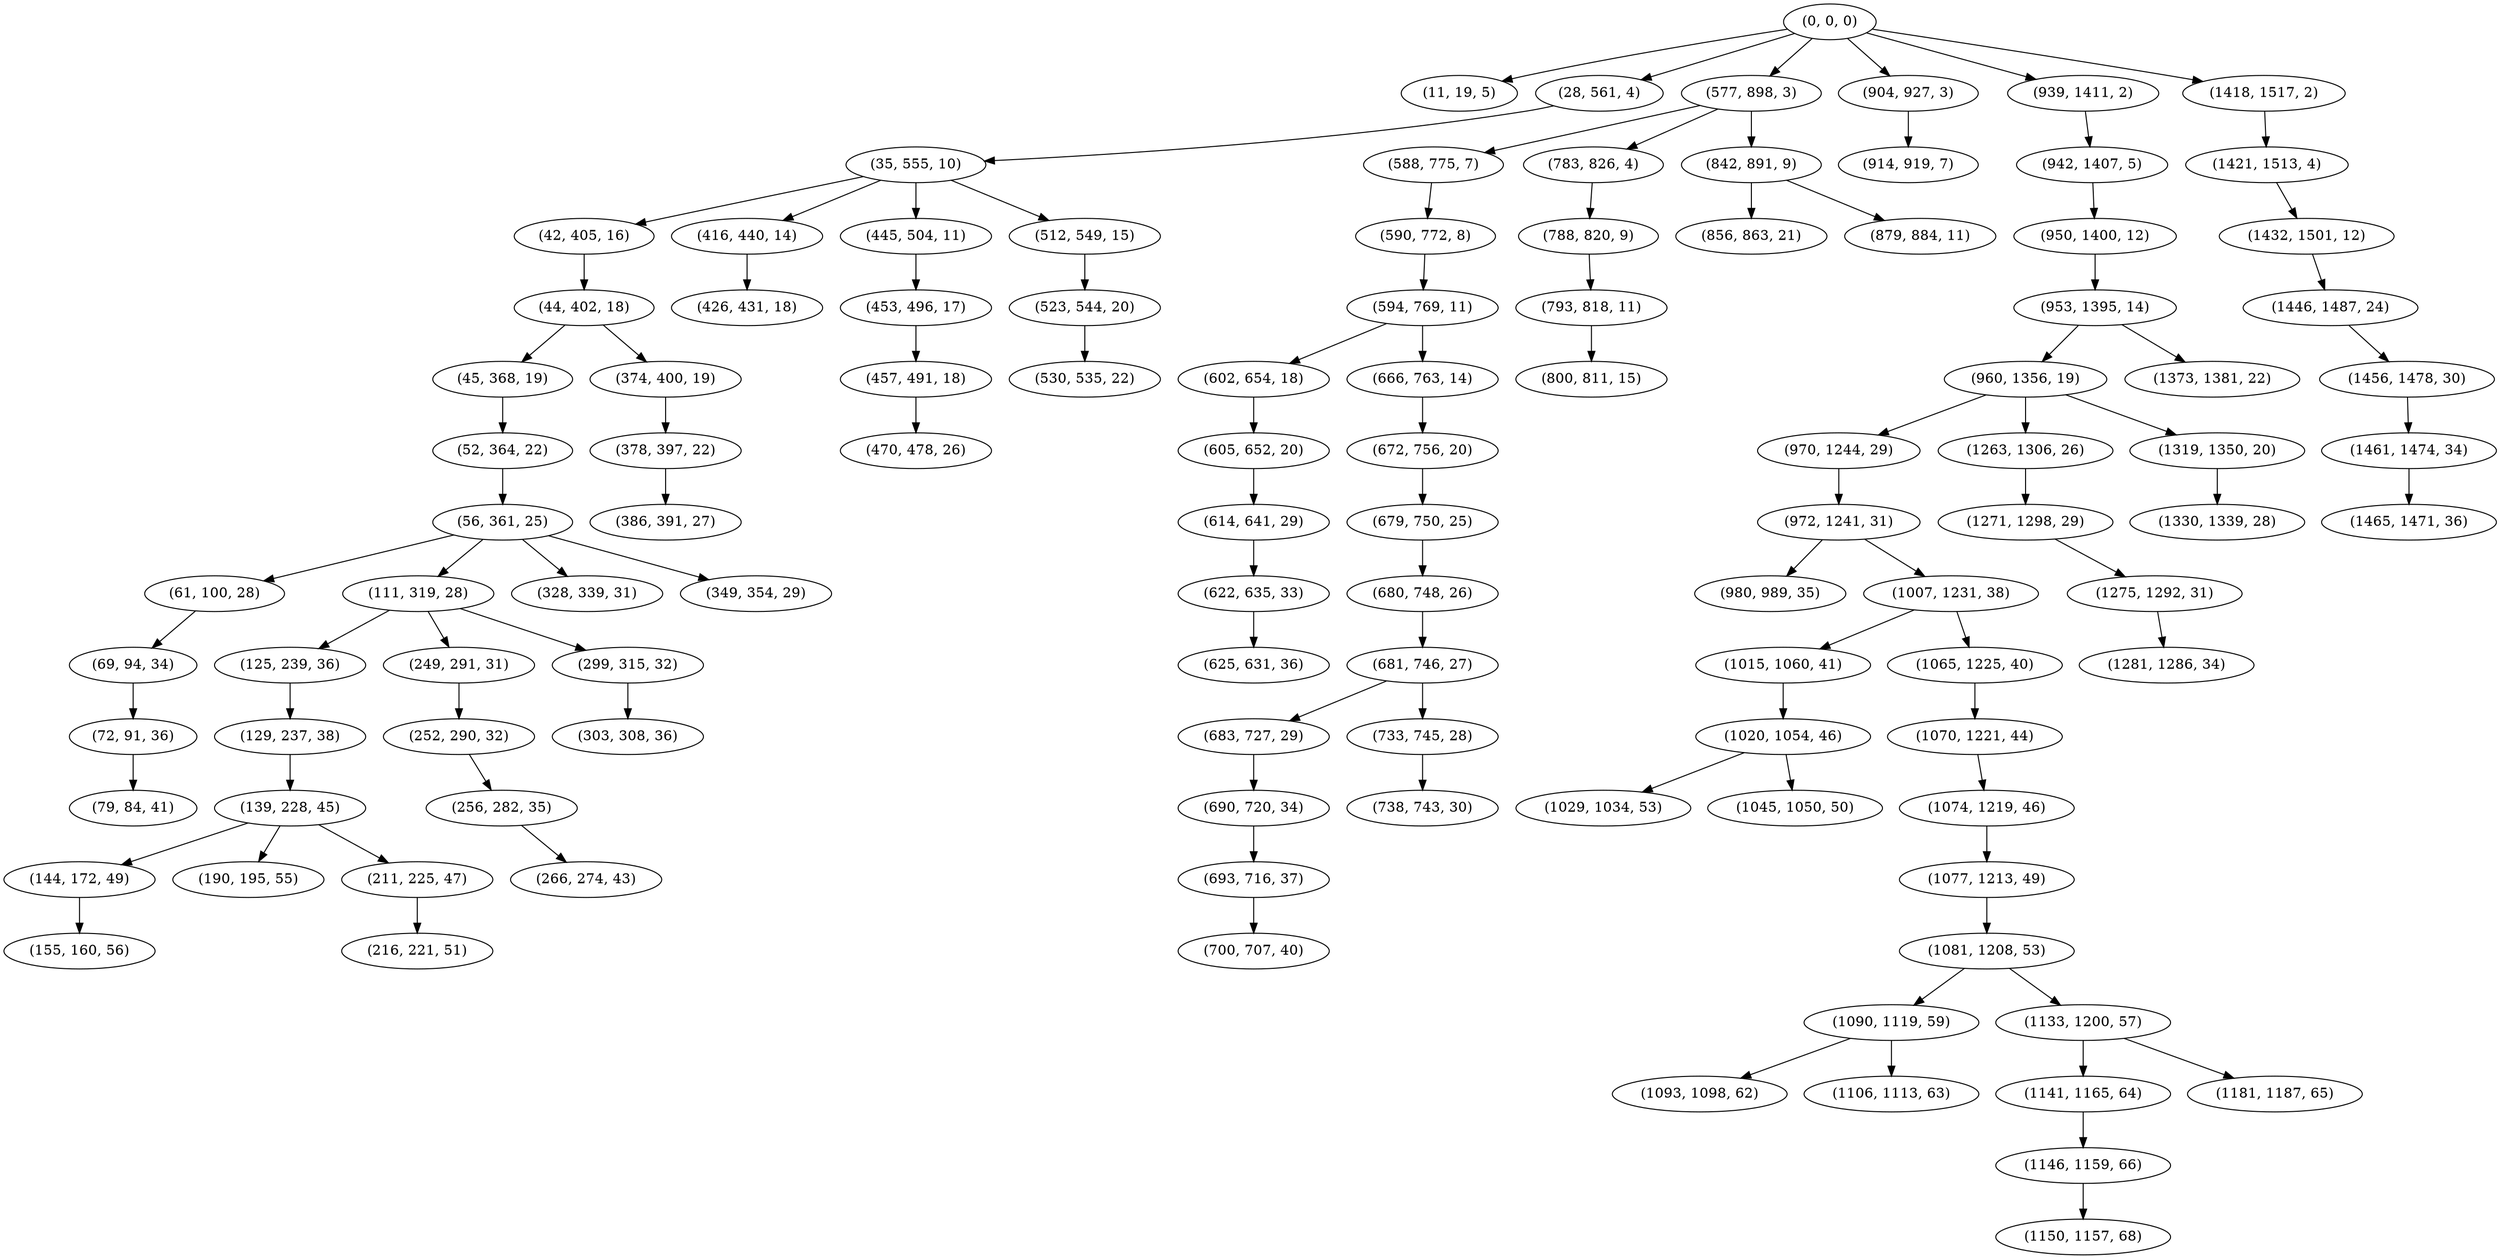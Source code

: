 digraph tree {
    "(0, 0, 0)";
    "(11, 19, 5)";
    "(28, 561, 4)";
    "(35, 555, 10)";
    "(42, 405, 16)";
    "(44, 402, 18)";
    "(45, 368, 19)";
    "(52, 364, 22)";
    "(56, 361, 25)";
    "(61, 100, 28)";
    "(69, 94, 34)";
    "(72, 91, 36)";
    "(79, 84, 41)";
    "(111, 319, 28)";
    "(125, 239, 36)";
    "(129, 237, 38)";
    "(139, 228, 45)";
    "(144, 172, 49)";
    "(155, 160, 56)";
    "(190, 195, 55)";
    "(211, 225, 47)";
    "(216, 221, 51)";
    "(249, 291, 31)";
    "(252, 290, 32)";
    "(256, 282, 35)";
    "(266, 274, 43)";
    "(299, 315, 32)";
    "(303, 308, 36)";
    "(328, 339, 31)";
    "(349, 354, 29)";
    "(374, 400, 19)";
    "(378, 397, 22)";
    "(386, 391, 27)";
    "(416, 440, 14)";
    "(426, 431, 18)";
    "(445, 504, 11)";
    "(453, 496, 17)";
    "(457, 491, 18)";
    "(470, 478, 26)";
    "(512, 549, 15)";
    "(523, 544, 20)";
    "(530, 535, 22)";
    "(577, 898, 3)";
    "(588, 775, 7)";
    "(590, 772, 8)";
    "(594, 769, 11)";
    "(602, 654, 18)";
    "(605, 652, 20)";
    "(614, 641, 29)";
    "(622, 635, 33)";
    "(625, 631, 36)";
    "(666, 763, 14)";
    "(672, 756, 20)";
    "(679, 750, 25)";
    "(680, 748, 26)";
    "(681, 746, 27)";
    "(683, 727, 29)";
    "(690, 720, 34)";
    "(693, 716, 37)";
    "(700, 707, 40)";
    "(733, 745, 28)";
    "(738, 743, 30)";
    "(783, 826, 4)";
    "(788, 820, 9)";
    "(793, 818, 11)";
    "(800, 811, 15)";
    "(842, 891, 9)";
    "(856, 863, 21)";
    "(879, 884, 11)";
    "(904, 927, 3)";
    "(914, 919, 7)";
    "(939, 1411, 2)";
    "(942, 1407, 5)";
    "(950, 1400, 12)";
    "(953, 1395, 14)";
    "(960, 1356, 19)";
    "(970, 1244, 29)";
    "(972, 1241, 31)";
    "(980, 989, 35)";
    "(1007, 1231, 38)";
    "(1015, 1060, 41)";
    "(1020, 1054, 46)";
    "(1029, 1034, 53)";
    "(1045, 1050, 50)";
    "(1065, 1225, 40)";
    "(1070, 1221, 44)";
    "(1074, 1219, 46)";
    "(1077, 1213, 49)";
    "(1081, 1208, 53)";
    "(1090, 1119, 59)";
    "(1093, 1098, 62)";
    "(1106, 1113, 63)";
    "(1133, 1200, 57)";
    "(1141, 1165, 64)";
    "(1146, 1159, 66)";
    "(1150, 1157, 68)";
    "(1181, 1187, 65)";
    "(1263, 1306, 26)";
    "(1271, 1298, 29)";
    "(1275, 1292, 31)";
    "(1281, 1286, 34)";
    "(1319, 1350, 20)";
    "(1330, 1339, 28)";
    "(1373, 1381, 22)";
    "(1418, 1517, 2)";
    "(1421, 1513, 4)";
    "(1432, 1501, 12)";
    "(1446, 1487, 24)";
    "(1456, 1478, 30)";
    "(1461, 1474, 34)";
    "(1465, 1471, 36)";
    "(0, 0, 0)" -> "(11, 19, 5)";
    "(0, 0, 0)" -> "(28, 561, 4)";
    "(0, 0, 0)" -> "(577, 898, 3)";
    "(0, 0, 0)" -> "(904, 927, 3)";
    "(0, 0, 0)" -> "(939, 1411, 2)";
    "(0, 0, 0)" -> "(1418, 1517, 2)";
    "(28, 561, 4)" -> "(35, 555, 10)";
    "(35, 555, 10)" -> "(42, 405, 16)";
    "(35, 555, 10)" -> "(416, 440, 14)";
    "(35, 555, 10)" -> "(445, 504, 11)";
    "(35, 555, 10)" -> "(512, 549, 15)";
    "(42, 405, 16)" -> "(44, 402, 18)";
    "(44, 402, 18)" -> "(45, 368, 19)";
    "(44, 402, 18)" -> "(374, 400, 19)";
    "(45, 368, 19)" -> "(52, 364, 22)";
    "(52, 364, 22)" -> "(56, 361, 25)";
    "(56, 361, 25)" -> "(61, 100, 28)";
    "(56, 361, 25)" -> "(111, 319, 28)";
    "(56, 361, 25)" -> "(328, 339, 31)";
    "(56, 361, 25)" -> "(349, 354, 29)";
    "(61, 100, 28)" -> "(69, 94, 34)";
    "(69, 94, 34)" -> "(72, 91, 36)";
    "(72, 91, 36)" -> "(79, 84, 41)";
    "(111, 319, 28)" -> "(125, 239, 36)";
    "(111, 319, 28)" -> "(249, 291, 31)";
    "(111, 319, 28)" -> "(299, 315, 32)";
    "(125, 239, 36)" -> "(129, 237, 38)";
    "(129, 237, 38)" -> "(139, 228, 45)";
    "(139, 228, 45)" -> "(144, 172, 49)";
    "(139, 228, 45)" -> "(190, 195, 55)";
    "(139, 228, 45)" -> "(211, 225, 47)";
    "(144, 172, 49)" -> "(155, 160, 56)";
    "(211, 225, 47)" -> "(216, 221, 51)";
    "(249, 291, 31)" -> "(252, 290, 32)";
    "(252, 290, 32)" -> "(256, 282, 35)";
    "(256, 282, 35)" -> "(266, 274, 43)";
    "(299, 315, 32)" -> "(303, 308, 36)";
    "(374, 400, 19)" -> "(378, 397, 22)";
    "(378, 397, 22)" -> "(386, 391, 27)";
    "(416, 440, 14)" -> "(426, 431, 18)";
    "(445, 504, 11)" -> "(453, 496, 17)";
    "(453, 496, 17)" -> "(457, 491, 18)";
    "(457, 491, 18)" -> "(470, 478, 26)";
    "(512, 549, 15)" -> "(523, 544, 20)";
    "(523, 544, 20)" -> "(530, 535, 22)";
    "(577, 898, 3)" -> "(588, 775, 7)";
    "(577, 898, 3)" -> "(783, 826, 4)";
    "(577, 898, 3)" -> "(842, 891, 9)";
    "(588, 775, 7)" -> "(590, 772, 8)";
    "(590, 772, 8)" -> "(594, 769, 11)";
    "(594, 769, 11)" -> "(602, 654, 18)";
    "(594, 769, 11)" -> "(666, 763, 14)";
    "(602, 654, 18)" -> "(605, 652, 20)";
    "(605, 652, 20)" -> "(614, 641, 29)";
    "(614, 641, 29)" -> "(622, 635, 33)";
    "(622, 635, 33)" -> "(625, 631, 36)";
    "(666, 763, 14)" -> "(672, 756, 20)";
    "(672, 756, 20)" -> "(679, 750, 25)";
    "(679, 750, 25)" -> "(680, 748, 26)";
    "(680, 748, 26)" -> "(681, 746, 27)";
    "(681, 746, 27)" -> "(683, 727, 29)";
    "(681, 746, 27)" -> "(733, 745, 28)";
    "(683, 727, 29)" -> "(690, 720, 34)";
    "(690, 720, 34)" -> "(693, 716, 37)";
    "(693, 716, 37)" -> "(700, 707, 40)";
    "(733, 745, 28)" -> "(738, 743, 30)";
    "(783, 826, 4)" -> "(788, 820, 9)";
    "(788, 820, 9)" -> "(793, 818, 11)";
    "(793, 818, 11)" -> "(800, 811, 15)";
    "(842, 891, 9)" -> "(856, 863, 21)";
    "(842, 891, 9)" -> "(879, 884, 11)";
    "(904, 927, 3)" -> "(914, 919, 7)";
    "(939, 1411, 2)" -> "(942, 1407, 5)";
    "(942, 1407, 5)" -> "(950, 1400, 12)";
    "(950, 1400, 12)" -> "(953, 1395, 14)";
    "(953, 1395, 14)" -> "(960, 1356, 19)";
    "(953, 1395, 14)" -> "(1373, 1381, 22)";
    "(960, 1356, 19)" -> "(970, 1244, 29)";
    "(960, 1356, 19)" -> "(1263, 1306, 26)";
    "(960, 1356, 19)" -> "(1319, 1350, 20)";
    "(970, 1244, 29)" -> "(972, 1241, 31)";
    "(972, 1241, 31)" -> "(980, 989, 35)";
    "(972, 1241, 31)" -> "(1007, 1231, 38)";
    "(1007, 1231, 38)" -> "(1015, 1060, 41)";
    "(1007, 1231, 38)" -> "(1065, 1225, 40)";
    "(1015, 1060, 41)" -> "(1020, 1054, 46)";
    "(1020, 1054, 46)" -> "(1029, 1034, 53)";
    "(1020, 1054, 46)" -> "(1045, 1050, 50)";
    "(1065, 1225, 40)" -> "(1070, 1221, 44)";
    "(1070, 1221, 44)" -> "(1074, 1219, 46)";
    "(1074, 1219, 46)" -> "(1077, 1213, 49)";
    "(1077, 1213, 49)" -> "(1081, 1208, 53)";
    "(1081, 1208, 53)" -> "(1090, 1119, 59)";
    "(1081, 1208, 53)" -> "(1133, 1200, 57)";
    "(1090, 1119, 59)" -> "(1093, 1098, 62)";
    "(1090, 1119, 59)" -> "(1106, 1113, 63)";
    "(1133, 1200, 57)" -> "(1141, 1165, 64)";
    "(1133, 1200, 57)" -> "(1181, 1187, 65)";
    "(1141, 1165, 64)" -> "(1146, 1159, 66)";
    "(1146, 1159, 66)" -> "(1150, 1157, 68)";
    "(1263, 1306, 26)" -> "(1271, 1298, 29)";
    "(1271, 1298, 29)" -> "(1275, 1292, 31)";
    "(1275, 1292, 31)" -> "(1281, 1286, 34)";
    "(1319, 1350, 20)" -> "(1330, 1339, 28)";
    "(1418, 1517, 2)" -> "(1421, 1513, 4)";
    "(1421, 1513, 4)" -> "(1432, 1501, 12)";
    "(1432, 1501, 12)" -> "(1446, 1487, 24)";
    "(1446, 1487, 24)" -> "(1456, 1478, 30)";
    "(1456, 1478, 30)" -> "(1461, 1474, 34)";
    "(1461, 1474, 34)" -> "(1465, 1471, 36)";
}
